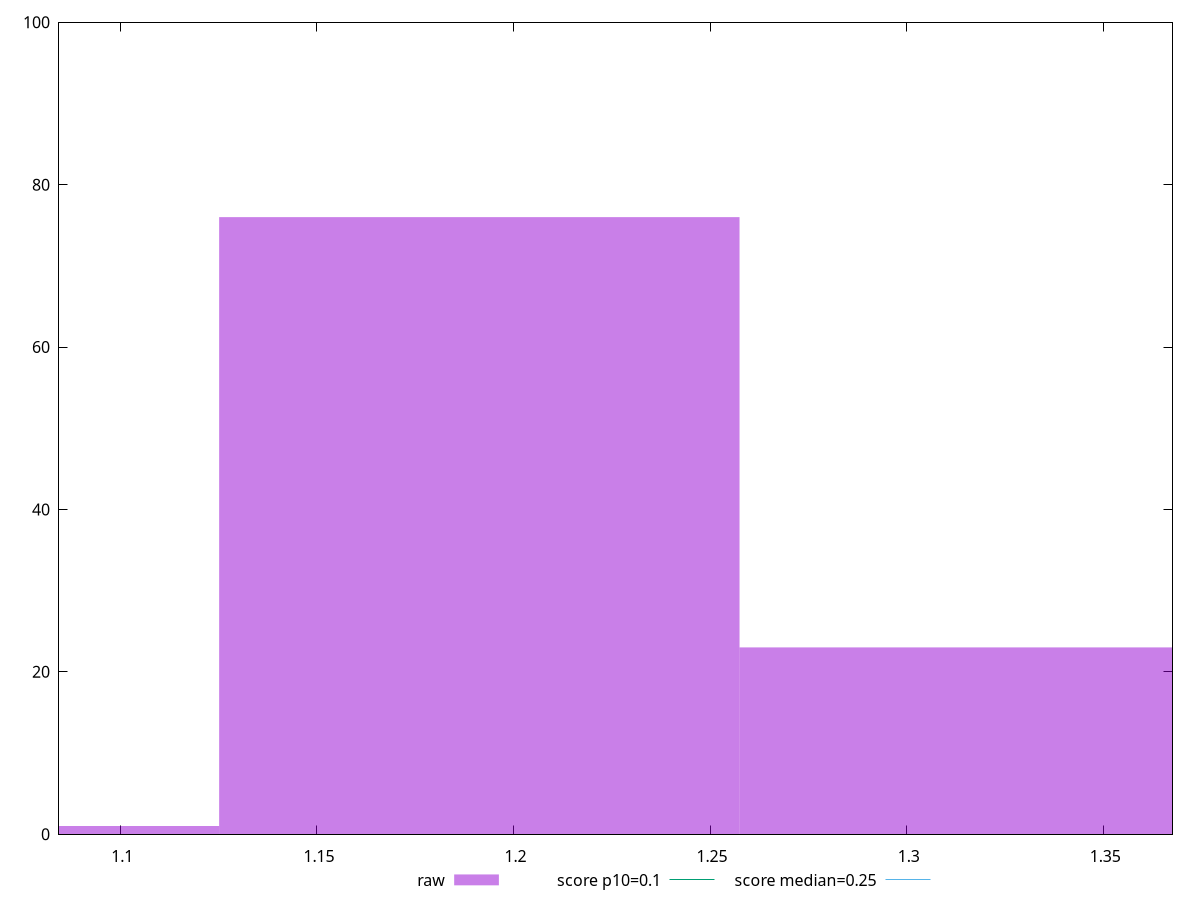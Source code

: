 reset

$raw <<EOF
1.191311480673246 76
1.0589435383762187 1
1.3236794229702733 23
EOF

set key outside below
set boxwidth 0.13236794229702734
set xrange [1.0843936581081814:1.3676260664198134]
set yrange [0:100]
set trange [0:100]
set style fill transparent solid 0.5 noborder

set parametric
set terminal svg size 640, 490 enhanced background rgb 'white'
set output "reprap/cumulative-layout-shift/samples/pages/raw/histogram.svg"

plot $raw title "raw" with boxes, \
     0.1,t title "score p10=0.1", \
     0.25,t title "score median=0.25"

reset
